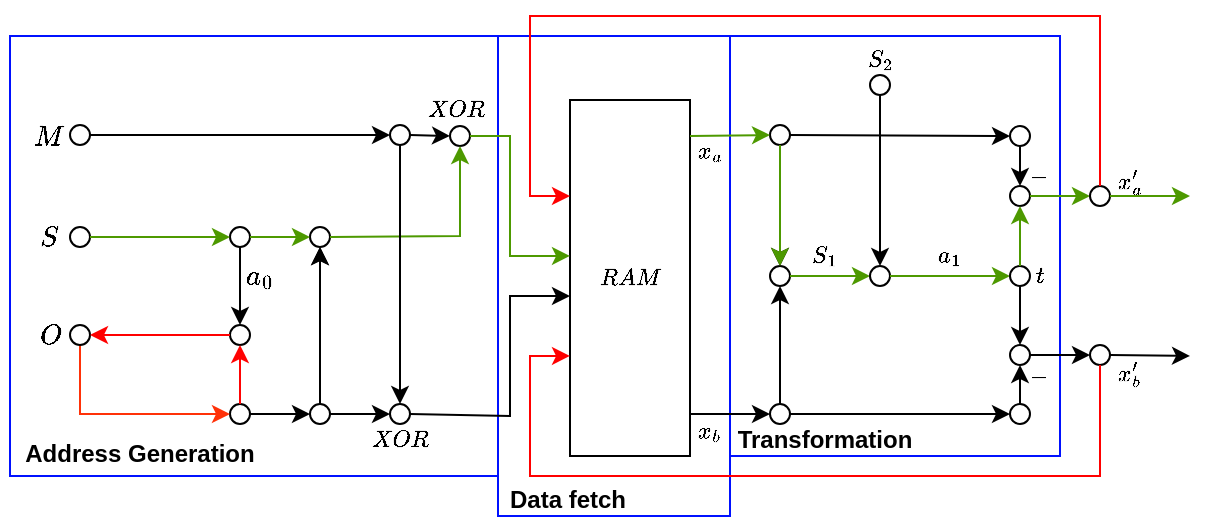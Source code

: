 <mxfile version="17.5.0" type="device"><diagram id="QK5Vd3y8bSWamSnxsiWx" name="Page-1"><mxGraphModel dx="852" dy="363" grid="1" gridSize="10" guides="1" tooltips="1" connect="1" arrows="1" fold="1" page="1" pageScale="1" pageWidth="827" pageHeight="1169" math="1" shadow="0"><root><mxCell id="0"/><mxCell id="1" parent="0"/><mxCell id="NaHwTeEY7I-Mc_121V-a-119" value="" style="rounded=0;whiteSpace=wrap;html=1;fontSize=10;fillColor=none;strokeColor=#0011FF;" vertex="1" parent="1"><mxGeometry x="50" y="70" width="244" height="220" as="geometry"/></mxCell><mxCell id="NaHwTeEY7I-Mc_121V-a-121" value="" style="rounded=0;whiteSpace=wrap;html=1;fontSize=10;fillColor=none;strokeColor=#0011FF;" vertex="1" parent="1"><mxGeometry x="410" y="70" width="165" height="210" as="geometry"/></mxCell><mxCell id="NaHwTeEY7I-Mc_121V-a-124" value="" style="rounded=0;whiteSpace=wrap;html=1;fontSize=10;fillColor=none;strokeColor=#0011FF;" vertex="1" parent="1"><mxGeometry x="294" y="70" width="116" height="240" as="geometry"/></mxCell><mxCell id="NaHwTeEY7I-Mc_121V-a-1" value="" style="ellipse;whiteSpace=wrap;html=1;aspect=fixed;" vertex="1" parent="1"><mxGeometry x="80" y="114.5" width="10" height="10" as="geometry"/></mxCell><mxCell id="NaHwTeEY7I-Mc_121V-a-3" value="" style="ellipse;whiteSpace=wrap;html=1;aspect=fixed;" vertex="1" parent="1"><mxGeometry x="240" y="114.5" width="10" height="10" as="geometry"/></mxCell><mxCell id="NaHwTeEY7I-Mc_121V-a-8" value="" style="endArrow=classic;html=1;rounded=0;exitX=1;exitY=0.5;exitDx=0;exitDy=0;entryX=0;entryY=0.5;entryDx=0;entryDy=0;" edge="1" parent="1" source="NaHwTeEY7I-Mc_121V-a-1" target="NaHwTeEY7I-Mc_121V-a-3"><mxGeometry width="50" height="50" relative="1" as="geometry"><mxPoint x="180" y="144.5" as="sourcePoint"/><mxPoint x="230" y="94.5" as="targetPoint"/></mxGeometry></mxCell><mxCell id="NaHwTeEY7I-Mc_121V-a-12" value="" style="ellipse;whiteSpace=wrap;html=1;aspect=fixed;" vertex="1" parent="1"><mxGeometry x="160" y="165.5" width="10" height="10" as="geometry"/></mxCell><mxCell id="NaHwTeEY7I-Mc_121V-a-14" value="" style="ellipse;whiteSpace=wrap;html=1;aspect=fixed;" vertex="1" parent="1"><mxGeometry x="80" y="165.5" width="10" height="10" as="geometry"/></mxCell><mxCell id="NaHwTeEY7I-Mc_121V-a-16" value="" style="endArrow=classic;html=1;rounded=0;exitX=1;exitY=0.5;exitDx=0;exitDy=0;entryX=0;entryY=0.5;entryDx=0;entryDy=0;strokeColor=#4D9900;" edge="1" parent="1" source="NaHwTeEY7I-Mc_121V-a-14" target="NaHwTeEY7I-Mc_121V-a-12"><mxGeometry width="50" height="50" relative="1" as="geometry"><mxPoint x="190" y="180.5" as="sourcePoint"/><mxPoint x="240" y="130.5" as="targetPoint"/></mxGeometry></mxCell><mxCell id="NaHwTeEY7I-Mc_121V-a-20" value="$$M$$" style="text;html=1;strokeColor=none;fillColor=none;align=center;verticalAlign=middle;whiteSpace=wrap;rounded=0;" vertex="1" parent="1"><mxGeometry x="60" y="112" width="20" height="15" as="geometry"/></mxCell><mxCell id="NaHwTeEY7I-Mc_121V-a-21" value="$$S$$" style="text;html=1;strokeColor=none;fillColor=none;align=center;verticalAlign=middle;whiteSpace=wrap;rounded=0;" vertex="1" parent="1"><mxGeometry x="60" y="163" width="20" height="15" as="geometry"/></mxCell><mxCell id="NaHwTeEY7I-Mc_121V-a-22" value="$$O$$" style="text;html=1;strokeColor=none;fillColor=none;align=center;verticalAlign=middle;whiteSpace=wrap;rounded=0;" vertex="1" parent="1"><mxGeometry x="60" y="212" width="20" height="15" as="geometry"/></mxCell><mxCell id="NaHwTeEY7I-Mc_121V-a-23" value="" style="ellipse;whiteSpace=wrap;html=1;aspect=fixed;" vertex="1" parent="1"><mxGeometry x="160" y="254" width="10" height="10" as="geometry"/></mxCell><mxCell id="NaHwTeEY7I-Mc_121V-a-24" value="" style="endArrow=classic;html=1;rounded=0;entryX=0;entryY=0.5;entryDx=0;entryDy=0;exitX=0.5;exitY=1;exitDx=0;exitDy=0;strokeColor=#FF3108;" edge="1" parent="1" source="NaHwTeEY7I-Mc_121V-a-28" target="NaHwTeEY7I-Mc_121V-a-23"><mxGeometry width="50" height="50" relative="1" as="geometry"><mxPoint x="90" y="221.5" as="sourcePoint"/><mxPoint x="180" y="151.5" as="targetPoint"/><Array as="points"><mxPoint x="85" y="259"/></Array></mxGeometry></mxCell><mxCell id="NaHwTeEY7I-Mc_121V-a-25" value="" style="ellipse;whiteSpace=wrap;html=1;aspect=fixed;" vertex="1" parent="1"><mxGeometry x="200" y="165.5" width="10" height="10" as="geometry"/></mxCell><mxCell id="NaHwTeEY7I-Mc_121V-a-26" value="" style="endArrow=classic;html=1;rounded=0;exitX=1;exitY=0.5;exitDx=0;exitDy=0;entryX=0;entryY=0.5;entryDx=0;entryDy=0;strokeColor=#4D9900;" edge="1" parent="1" source="NaHwTeEY7I-Mc_121V-a-12" target="NaHwTeEY7I-Mc_121V-a-25"><mxGeometry width="50" height="50" relative="1" as="geometry"><mxPoint x="130" y="190.5" as="sourcePoint"/><mxPoint x="180" y="140.5" as="targetPoint"/></mxGeometry></mxCell><mxCell id="NaHwTeEY7I-Mc_121V-a-28" value="" style="ellipse;whiteSpace=wrap;html=1;aspect=fixed;" vertex="1" parent="1"><mxGeometry x="80" y="214.5" width="10" height="10" as="geometry"/></mxCell><mxCell id="NaHwTeEY7I-Mc_121V-a-30" value="" style="endArrow=classic;html=1;rounded=0;exitX=0.5;exitY=1;exitDx=0;exitDy=0;entryX=0.5;entryY=0;entryDx=0;entryDy=0;" edge="1" parent="1" source="NaHwTeEY7I-Mc_121V-a-12" target="NaHwTeEY7I-Mc_121V-a-31"><mxGeometry width="50" height="50" relative="1" as="geometry"><mxPoint x="170" y="220" as="sourcePoint"/><mxPoint x="165" y="180" as="targetPoint"/></mxGeometry></mxCell><mxCell id="NaHwTeEY7I-Mc_121V-a-31" value="" style="ellipse;whiteSpace=wrap;html=1;aspect=fixed;" vertex="1" parent="1"><mxGeometry x="160" y="214.5" width="10" height="10" as="geometry"/></mxCell><mxCell id="NaHwTeEY7I-Mc_121V-a-32" value="" style="endArrow=classic;html=1;rounded=0;exitX=0.5;exitY=0;exitDx=0;exitDy=0;entryX=0.5;entryY=1;entryDx=0;entryDy=0;strokeColor=#FF0303;" edge="1" parent="1" source="NaHwTeEY7I-Mc_121V-a-23" target="NaHwTeEY7I-Mc_121V-a-31"><mxGeometry width="50" height="50" relative="1" as="geometry"><mxPoint x="170" y="241.5" as="sourcePoint"/><mxPoint x="220" y="191.5" as="targetPoint"/></mxGeometry></mxCell><mxCell id="NaHwTeEY7I-Mc_121V-a-33" value="$$a_0$$" style="text;html=1;strokeColor=none;fillColor=none;align=center;verticalAlign=middle;whiteSpace=wrap;rounded=0;" vertex="1" parent="1"><mxGeometry x="165" y="185" width="20" height="10" as="geometry"/></mxCell><mxCell id="NaHwTeEY7I-Mc_121V-a-34" value="" style="endArrow=classic;html=1;rounded=0;exitX=0;exitY=0.5;exitDx=0;exitDy=0;entryX=1;entryY=0.5;entryDx=0;entryDy=0;strokeColor=#FF0000;" edge="1" parent="1" source="NaHwTeEY7I-Mc_121V-a-31" target="NaHwTeEY7I-Mc_121V-a-28"><mxGeometry width="50" height="50" relative="1" as="geometry"><mxPoint x="160" y="214.5" as="sourcePoint"/><mxPoint x="210" y="164.5" as="targetPoint"/></mxGeometry></mxCell><mxCell id="NaHwTeEY7I-Mc_121V-a-35" value="" style="ellipse;whiteSpace=wrap;html=1;aspect=fixed;" vertex="1" parent="1"><mxGeometry x="200" y="254" width="10" height="10" as="geometry"/></mxCell><mxCell id="NaHwTeEY7I-Mc_121V-a-36" value="" style="endArrow=classic;html=1;rounded=0;strokeColor=#000000;exitX=1;exitY=0.5;exitDx=0;exitDy=0;entryX=0;entryY=0.5;entryDx=0;entryDy=0;" edge="1" parent="1" source="NaHwTeEY7I-Mc_121V-a-23" target="NaHwTeEY7I-Mc_121V-a-35"><mxGeometry width="50" height="50" relative="1" as="geometry"><mxPoint x="220" y="255" as="sourcePoint"/><mxPoint x="270" y="205" as="targetPoint"/></mxGeometry></mxCell><mxCell id="NaHwTeEY7I-Mc_121V-a-37" value="" style="endArrow=classic;html=1;rounded=0;strokeColor=#000000;exitX=0.5;exitY=0;exitDx=0;exitDy=0;entryX=0.5;entryY=1;entryDx=0;entryDy=0;" edge="1" parent="1" source="NaHwTeEY7I-Mc_121V-a-35" target="NaHwTeEY7I-Mc_121V-a-25"><mxGeometry width="50" height="50" relative="1" as="geometry"><mxPoint x="220" y="220" as="sourcePoint"/><mxPoint x="270" y="170" as="targetPoint"/></mxGeometry></mxCell><mxCell id="NaHwTeEY7I-Mc_121V-a-38" value="" style="ellipse;whiteSpace=wrap;html=1;aspect=fixed;" vertex="1" parent="1"><mxGeometry x="270" y="115" width="10" height="10" as="geometry"/></mxCell><mxCell id="NaHwTeEY7I-Mc_121V-a-39" value="" style="endArrow=classic;html=1;rounded=0;strokeColor=#4D9900;exitX=1;exitY=0.5;exitDx=0;exitDy=0;entryX=0.5;entryY=1;entryDx=0;entryDy=0;" edge="1" parent="1" source="NaHwTeEY7I-Mc_121V-a-25" target="NaHwTeEY7I-Mc_121V-a-38"><mxGeometry width="50" height="50" relative="1" as="geometry"><mxPoint x="220" y="180" as="sourcePoint"/><mxPoint x="270" y="130" as="targetPoint"/><Array as="points"><mxPoint x="275" y="170"/></Array></mxGeometry></mxCell><mxCell id="NaHwTeEY7I-Mc_121V-a-40" value="" style="endArrow=classic;html=1;rounded=0;strokeColor=#000000;exitX=1;exitY=0.5;exitDx=0;exitDy=0;entryX=0;entryY=0.5;entryDx=0;entryDy=0;" edge="1" parent="1" source="NaHwTeEY7I-Mc_121V-a-3" target="NaHwTeEY7I-Mc_121V-a-38"><mxGeometry width="50" height="50" relative="1" as="geometry"><mxPoint x="220" y="184.5" as="sourcePoint"/><mxPoint x="270" y="134.5" as="targetPoint"/></mxGeometry></mxCell><mxCell id="NaHwTeEY7I-Mc_121V-a-44" value="&lt;font style=&quot;font-size: 10px&quot;&gt;$$XOR$$&lt;/font&gt;" style="text;html=1;strokeColor=none;fillColor=none;align=center;verticalAlign=middle;whiteSpace=wrap;rounded=0;" vertex="1" parent="1"><mxGeometry x="258" y="99" width="30" height="15" as="geometry"/></mxCell><mxCell id="NaHwTeEY7I-Mc_121V-a-45" value="" style="ellipse;whiteSpace=wrap;html=1;aspect=fixed;" vertex="1" parent="1"><mxGeometry x="240" y="254" width="10" height="10" as="geometry"/></mxCell><mxCell id="NaHwTeEY7I-Mc_121V-a-46" value="" style="endArrow=classic;html=1;rounded=0;fontSize=10;strokeColor=#000000;exitX=1;exitY=0.5;exitDx=0;exitDy=0;entryX=0;entryY=0.5;entryDx=0;entryDy=0;" edge="1" parent="1" source="NaHwTeEY7I-Mc_121V-a-35" target="NaHwTeEY7I-Mc_121V-a-45"><mxGeometry width="50" height="50" relative="1" as="geometry"><mxPoint x="220" y="215" as="sourcePoint"/><mxPoint x="270" y="165" as="targetPoint"/></mxGeometry></mxCell><mxCell id="NaHwTeEY7I-Mc_121V-a-47" value="" style="endArrow=classic;html=1;rounded=0;fontSize=10;strokeColor=#000000;exitX=0.5;exitY=1;exitDx=0;exitDy=0;entryX=0.5;entryY=0;entryDx=0;entryDy=0;" edge="1" parent="1" source="NaHwTeEY7I-Mc_121V-a-3" target="NaHwTeEY7I-Mc_121V-a-45"><mxGeometry width="50" height="50" relative="1" as="geometry"><mxPoint x="220" y="180" as="sourcePoint"/><mxPoint x="270" y="130" as="targetPoint"/></mxGeometry></mxCell><mxCell id="NaHwTeEY7I-Mc_121V-a-64" value="" style="edgeStyle=orthogonalEdgeStyle;rounded=0;orthogonalLoop=1;jettySize=auto;html=1;fontSize=10;strokeColor=#000000;exitX=0.5;exitY=0;exitDx=0;exitDy=0;" edge="1" parent="1" source="NaHwTeEY7I-Mc_121V-a-35" target="NaHwTeEY7I-Mc_121V-a-25"><mxGeometry relative="1" as="geometry"/></mxCell><mxCell id="NaHwTeEY7I-Mc_121V-a-48" value="&lt;font style=&quot;font-size: 10px&quot;&gt;$$XOR$$&lt;/font&gt;" style="text;html=1;strokeColor=none;fillColor=none;align=center;verticalAlign=middle;whiteSpace=wrap;rounded=0;" vertex="1" parent="1"><mxGeometry x="230" y="264" width="30" height="15" as="geometry"/></mxCell><mxCell id="NaHwTeEY7I-Mc_121V-a-62" value="$$RAM$$" style="rounded=0;whiteSpace=wrap;html=1;fontSize=10;fillColor=#FFFFFF;" vertex="1" parent="1"><mxGeometry x="330" y="102" width="60" height="178" as="geometry"/></mxCell><mxCell id="NaHwTeEY7I-Mc_121V-a-65" value="" style="ellipse;whiteSpace=wrap;html=1;aspect=fixed;" vertex="1" parent="1"><mxGeometry x="430" y="185" width="10" height="10" as="geometry"/></mxCell><mxCell id="NaHwTeEY7I-Mc_121V-a-68" value="" style="endArrow=classic;html=1;rounded=0;fontSize=10;strokeColor=#4D9900;exitX=1;exitY=0.5;exitDx=0;exitDy=0;entryX=0;entryY=0.5;entryDx=0;entryDy=0;" edge="1" parent="1" source="NaHwTeEY7I-Mc_121V-a-65" target="NaHwTeEY7I-Mc_121V-a-69"><mxGeometry width="50" height="50" relative="1" as="geometry"><mxPoint x="480" y="230" as="sourcePoint"/><mxPoint x="480" y="190" as="targetPoint"/></mxGeometry></mxCell><mxCell id="NaHwTeEY7I-Mc_121V-a-69" value="" style="ellipse;whiteSpace=wrap;html=1;aspect=fixed;" vertex="1" parent="1"><mxGeometry x="480" y="185" width="10" height="10" as="geometry"/></mxCell><mxCell id="NaHwTeEY7I-Mc_121V-a-71" value="$$S_1$$" style="text;html=1;strokeColor=none;fillColor=none;align=center;verticalAlign=middle;whiteSpace=wrap;rounded=0;fontSize=10;" vertex="1" parent="1"><mxGeometry x="447" y="170" width="20" height="20" as="geometry"/></mxCell><mxCell id="NaHwTeEY7I-Mc_121V-a-73" value="" style="endArrow=classic;html=1;rounded=0;fontSize=10;strokeColor=#000000;entryX=0.5;entryY=0;entryDx=0;entryDy=0;exitX=0.5;exitY=1;exitDx=0;exitDy=0;" edge="1" parent="1" source="NaHwTeEY7I-Mc_121V-a-75" target="NaHwTeEY7I-Mc_121V-a-69"><mxGeometry width="50" height="50" relative="1" as="geometry"><mxPoint x="485" y="140" as="sourcePoint"/><mxPoint x="490" y="180" as="targetPoint"/></mxGeometry></mxCell><mxCell id="NaHwTeEY7I-Mc_121V-a-75" value="" style="ellipse;whiteSpace=wrap;html=1;aspect=fixed;" vertex="1" parent="1"><mxGeometry x="480" y="89.5" width="10" height="10" as="geometry"/></mxCell><mxCell id="NaHwTeEY7I-Mc_121V-a-76" value="$$S_2$$" style="text;html=1;strokeColor=none;fillColor=none;align=center;verticalAlign=middle;whiteSpace=wrap;rounded=0;fontSize=10;" vertex="1" parent="1"><mxGeometry x="477.5" y="75.5" width="15" height="13" as="geometry"/></mxCell><mxCell id="NaHwTeEY7I-Mc_121V-a-77" value="" style="endArrow=classic;html=1;rounded=0;fontSize=10;strokeColor=#4D9900;exitX=1;exitY=0.5;exitDx=0;exitDy=0;entryX=0;entryY=0.5;entryDx=0;entryDy=0;" edge="1" parent="1" source="NaHwTeEY7I-Mc_121V-a-69" target="NaHwTeEY7I-Mc_121V-a-87"><mxGeometry width="50" height="50" relative="1" as="geometry"><mxPoint x="550" y="210" as="sourcePoint"/><mxPoint x="550" y="190" as="targetPoint"/></mxGeometry></mxCell><mxCell id="NaHwTeEY7I-Mc_121V-a-78" value="$$a_1$$" style="text;html=1;strokeColor=none;fillColor=none;align=center;verticalAlign=middle;whiteSpace=wrap;rounded=0;fontSize=10;" vertex="1" parent="1"><mxGeometry x="510" y="170" width="20" height="20" as="geometry"/></mxCell><mxCell id="NaHwTeEY7I-Mc_121V-a-79" value="" style="ellipse;whiteSpace=wrap;html=1;aspect=fixed;" vertex="1" parent="1"><mxGeometry x="430" y="254" width="10" height="10" as="geometry"/></mxCell><mxCell id="NaHwTeEY7I-Mc_121V-a-80" value="" style="ellipse;whiteSpace=wrap;html=1;aspect=fixed;" vertex="1" parent="1"><mxGeometry x="430" y="114.5" width="10" height="10" as="geometry"/></mxCell><mxCell id="NaHwTeEY7I-Mc_121V-a-81" value="" style="endArrow=classic;html=1;rounded=0;fontSize=10;strokeColor=#4D9900;exitX=0;exitY=0;exitDx=0;exitDy=0;entryX=0;entryY=0.5;entryDx=0;entryDy=0;" edge="1" parent="1" source="NaHwTeEY7I-Mc_121V-a-105" target="NaHwTeEY7I-Mc_121V-a-80"><mxGeometry width="50" height="50" relative="1" as="geometry"><mxPoint x="460" y="210" as="sourcePoint"/><mxPoint x="510" y="160" as="targetPoint"/></mxGeometry></mxCell><mxCell id="NaHwTeEY7I-Mc_121V-a-82" value="" style="endArrow=classic;html=1;rounded=0;fontSize=10;strokeColor=#000000;exitX=1;exitY=0.5;exitDx=0;exitDy=0;entryX=0;entryY=0.5;entryDx=0;entryDy=0;" edge="1" parent="1" target="NaHwTeEY7I-Mc_121V-a-79"><mxGeometry width="50" height="50" relative="1" as="geometry"><mxPoint x="390" y="259" as="sourcePoint"/><mxPoint x="420" y="260" as="targetPoint"/></mxGeometry></mxCell><mxCell id="NaHwTeEY7I-Mc_121V-a-83" value="" style="endArrow=classic;html=1;rounded=0;fontSize=10;strokeColor=#000000;exitX=0.5;exitY=0;exitDx=0;exitDy=0;entryX=0.5;entryY=1;entryDx=0;entryDy=0;" edge="1" parent="1" source="NaHwTeEY7I-Mc_121V-a-79" target="NaHwTeEY7I-Mc_121V-a-65"><mxGeometry width="50" height="50" relative="1" as="geometry"><mxPoint x="410" y="270" as="sourcePoint"/><mxPoint x="460" y="220" as="targetPoint"/></mxGeometry></mxCell><mxCell id="NaHwTeEY7I-Mc_121V-a-84" value="" style="endArrow=classic;html=1;rounded=0;fontSize=10;strokeColor=#000000;exitX=0.5;exitY=1;exitDx=0;exitDy=0;entryX=0.5;entryY=0;entryDx=0;entryDy=0;" edge="1" parent="1" source="NaHwTeEY7I-Mc_121V-a-80" target="NaHwTeEY7I-Mc_121V-a-65"><mxGeometry width="50" height="50" relative="1" as="geometry"><mxPoint x="470" y="230" as="sourcePoint"/><mxPoint x="520" y="180" as="targetPoint"/></mxGeometry></mxCell><mxCell id="NaHwTeEY7I-Mc_121V-a-85" value="" style="endArrow=classic;html=1;rounded=0;fontSize=10;strokeColor=#000000;exitX=1;exitY=0.5;exitDx=0;exitDy=0;entryX=0;entryY=0.5;entryDx=0;entryDy=0;" edge="1" parent="1" source="NaHwTeEY7I-Mc_121V-a-80" target="NaHwTeEY7I-Mc_121V-a-90"><mxGeometry width="50" height="50" relative="1" as="geometry"><mxPoint x="540" y="210" as="sourcePoint"/><mxPoint x="550" y="120" as="targetPoint"/></mxGeometry></mxCell><mxCell id="NaHwTeEY7I-Mc_121V-a-87" value="" style="ellipse;whiteSpace=wrap;html=1;aspect=fixed;" vertex="1" parent="1"><mxGeometry x="550" y="185" width="10" height="10" as="geometry"/></mxCell><mxCell id="NaHwTeEY7I-Mc_121V-a-88" value="" style="endArrow=classic;html=1;rounded=0;fontSize=10;strokeColor=#000000;exitX=1;exitY=0.5;exitDx=0;exitDy=0;entryX=0;entryY=0.5;entryDx=0;entryDy=0;" edge="1" parent="1" source="NaHwTeEY7I-Mc_121V-a-79" target="NaHwTeEY7I-Mc_121V-a-89"><mxGeometry width="50" height="50" relative="1" as="geometry"><mxPoint x="510" y="200" as="sourcePoint"/><mxPoint x="550" y="260" as="targetPoint"/></mxGeometry></mxCell><mxCell id="NaHwTeEY7I-Mc_121V-a-89" value="" style="ellipse;whiteSpace=wrap;html=1;aspect=fixed;" vertex="1" parent="1"><mxGeometry x="550" y="254" width="10" height="10" as="geometry"/></mxCell><mxCell id="NaHwTeEY7I-Mc_121V-a-90" value="" style="ellipse;whiteSpace=wrap;html=1;aspect=fixed;" vertex="1" parent="1"><mxGeometry x="550" y="115" width="10" height="10" as="geometry"/></mxCell><mxCell id="NaHwTeEY7I-Mc_121V-a-92" value="" style="endArrow=classic;html=1;rounded=0;fontSize=10;strokeColor=#000000;exitX=0.5;exitY=0;exitDx=0;exitDy=0;entryX=0.5;entryY=1;entryDx=0;entryDy=0;" edge="1" parent="1" source="NaHwTeEY7I-Mc_121V-a-89" target="NaHwTeEY7I-Mc_121V-a-95"><mxGeometry width="50" height="50" relative="1" as="geometry"><mxPoint x="520" y="200" as="sourcePoint"/><mxPoint x="555" y="230" as="targetPoint"/></mxGeometry></mxCell><mxCell id="NaHwTeEY7I-Mc_121V-a-95" value="" style="ellipse;whiteSpace=wrap;html=1;aspect=fixed;" vertex="1" parent="1"><mxGeometry x="550" y="224.5" width="10" height="10" as="geometry"/></mxCell><mxCell id="NaHwTeEY7I-Mc_121V-a-94" value="" style="ellipse;whiteSpace=wrap;html=1;aspect=fixed;" vertex="1" parent="1"><mxGeometry x="550" y="145" width="10" height="10" as="geometry"/></mxCell><mxCell id="NaHwTeEY7I-Mc_121V-a-97" value="" style="endArrow=classic;html=1;rounded=0;fontSize=10;strokeColor=#000000;exitX=0.5;exitY=1;exitDx=0;exitDy=0;entryX=0.5;entryY=0;entryDx=0;entryDy=0;" edge="1" parent="1" source="NaHwTeEY7I-Mc_121V-a-90" target="NaHwTeEY7I-Mc_121V-a-94"><mxGeometry width="50" height="50" relative="1" as="geometry"><mxPoint x="530" y="180" as="sourcePoint"/><mxPoint x="580" y="130" as="targetPoint"/></mxGeometry></mxCell><mxCell id="NaHwTeEY7I-Mc_121V-a-98" value="" style="endArrow=classic;html=1;rounded=0;fontSize=10;strokeColor=#4D9900;exitX=0.5;exitY=0;exitDx=0;exitDy=0;entryX=0.5;entryY=1;entryDx=0;entryDy=0;" edge="1" parent="1" source="NaHwTeEY7I-Mc_121V-a-87" target="NaHwTeEY7I-Mc_121V-a-94"><mxGeometry width="50" height="50" relative="1" as="geometry"><mxPoint x="560" y="200" as="sourcePoint"/><mxPoint x="610" y="150" as="targetPoint"/></mxGeometry></mxCell><mxCell id="NaHwTeEY7I-Mc_121V-a-99" value="" style="endArrow=classic;html=1;rounded=0;fontSize=10;strokeColor=#000000;exitX=0.5;exitY=1;exitDx=0;exitDy=0;entryX=0.5;entryY=0;entryDx=0;entryDy=0;" edge="1" parent="1" source="NaHwTeEY7I-Mc_121V-a-87" target="NaHwTeEY7I-Mc_121V-a-95"><mxGeometry width="50" height="50" relative="1" as="geometry"><mxPoint x="560" y="210" as="sourcePoint"/><mxPoint x="610" y="160" as="targetPoint"/></mxGeometry></mxCell><mxCell id="NaHwTeEY7I-Mc_121V-a-100" value="$$t$$" style="text;html=1;strokeColor=none;fillColor=none;align=center;verticalAlign=middle;whiteSpace=wrap;rounded=0;fontSize=10;" vertex="1" parent="1"><mxGeometry x="560" y="185" width="10" height="10" as="geometry"/></mxCell><mxCell id="NaHwTeEY7I-Mc_121V-a-101" value="$$-$$" style="text;html=1;strokeColor=none;fillColor=none;align=center;verticalAlign=middle;whiteSpace=wrap;rounded=0;fontSize=10;" vertex="1" parent="1"><mxGeometry x="555" y="234.5" width="20" height="11.5" as="geometry"/></mxCell><mxCell id="NaHwTeEY7I-Mc_121V-a-102" value="$$-$$" style="text;html=1;strokeColor=none;fillColor=none;align=center;verticalAlign=middle;whiteSpace=wrap;rounded=0;fontSize=10;" vertex="1" parent="1"><mxGeometry x="555" y="135" width="20" height="10" as="geometry"/></mxCell><mxCell id="NaHwTeEY7I-Mc_121V-a-103" value="" style="endArrow=classic;html=1;rounded=0;fontSize=10;strokeColor=#4D9900;exitX=1;exitY=0.5;exitDx=0;exitDy=0;entryX=0;entryY=0.5;entryDx=0;entryDy=0;" edge="1" parent="1" source="NaHwTeEY7I-Mc_121V-a-94" target="NaHwTeEY7I-Mc_121V-a-108"><mxGeometry width="50" height="50" relative="1" as="geometry"><mxPoint x="590" y="170" as="sourcePoint"/><mxPoint x="590" y="150" as="targetPoint"/></mxGeometry></mxCell><mxCell id="NaHwTeEY7I-Mc_121V-a-104" value="" style="endArrow=classic;html=1;rounded=0;fontSize=10;strokeColor=#000000;exitX=1;exitY=0.5;exitDx=0;exitDy=0;entryX=0;entryY=0.5;entryDx=0;entryDy=0;" edge="1" parent="1" source="NaHwTeEY7I-Mc_121V-a-95" target="NaHwTeEY7I-Mc_121V-a-110"><mxGeometry width="50" height="50" relative="1" as="geometry"><mxPoint x="570" y="230" as="sourcePoint"/><mxPoint x="580" y="230" as="targetPoint"/></mxGeometry></mxCell><mxCell id="NaHwTeEY7I-Mc_121V-a-106" value="" style="edgeStyle=orthogonalEdgeStyle;rounded=0;orthogonalLoop=1;jettySize=auto;html=1;fontSize=10;strokeColor=#4D9900;exitX=0.5;exitY=1;exitDx=0;exitDy=0;" edge="1" parent="1" source="NaHwTeEY7I-Mc_121V-a-80" target="NaHwTeEY7I-Mc_121V-a-65"><mxGeometry relative="1" as="geometry"/></mxCell><mxCell id="NaHwTeEY7I-Mc_121V-a-105" value="$$x_a$$" style="text;html=1;strokeColor=none;fillColor=none;align=center;verticalAlign=middle;whiteSpace=wrap;rounded=0;fontSize=10;" vertex="1" parent="1"><mxGeometry x="390" y="120" width="20" height="15" as="geometry"/></mxCell><mxCell id="NaHwTeEY7I-Mc_121V-a-107" value="$$x_b$$" style="text;html=1;strokeColor=none;fillColor=none;align=center;verticalAlign=middle;whiteSpace=wrap;rounded=0;fontSize=10;" vertex="1" parent="1"><mxGeometry x="390" y="260" width="20" height="16.5" as="geometry"/></mxCell><mxCell id="NaHwTeEY7I-Mc_121V-a-108" value="" style="ellipse;whiteSpace=wrap;html=1;aspect=fixed;" vertex="1" parent="1"><mxGeometry x="590" y="145" width="10" height="10" as="geometry"/></mxCell><mxCell id="NaHwTeEY7I-Mc_121V-a-110" value="" style="ellipse;whiteSpace=wrap;html=1;aspect=fixed;" vertex="1" parent="1"><mxGeometry x="590" y="224.5" width="10" height="10" as="geometry"/></mxCell><mxCell id="NaHwTeEY7I-Mc_121V-a-111" value="" style="endArrow=classic;html=1;rounded=0;fontSize=10;strokeColor=#FF0000;exitX=0.5;exitY=0;exitDx=0;exitDy=0;entryX=0;entryY=0.27;entryDx=0;entryDy=0;entryPerimeter=0;" edge="1" parent="1" source="NaHwTeEY7I-Mc_121V-a-108" target="NaHwTeEY7I-Mc_121V-a-62"><mxGeometry width="50" height="50" relative="1" as="geometry"><mxPoint x="640" y="150" as="sourcePoint"/><mxPoint x="600" y="160" as="targetPoint"/><Array as="points"><mxPoint x="595" y="60"/><mxPoint x="310" y="60"/><mxPoint x="310" y="150"/></Array></mxGeometry></mxCell><mxCell id="NaHwTeEY7I-Mc_121V-a-112" value="" style="endArrow=classic;html=1;rounded=0;fontSize=10;strokeColor=#FF0000;exitX=0.5;exitY=1;exitDx=0;exitDy=0;entryX=0;entryY=0.719;entryDx=0;entryDy=0;entryPerimeter=0;" edge="1" parent="1" source="NaHwTeEY7I-Mc_121V-a-110" target="NaHwTeEY7I-Mc_121V-a-62"><mxGeometry width="50" height="50" relative="1" as="geometry"><mxPoint x="540" y="270" as="sourcePoint"/><mxPoint x="330" y="270" as="targetPoint"/><Array as="points"><mxPoint x="595" y="290"/><mxPoint x="310" y="290"/><mxPoint x="310" y="230"/></Array></mxGeometry></mxCell><mxCell id="NaHwTeEY7I-Mc_121V-a-113" value="$$x_a'$$" style="text;html=1;strokeColor=none;fillColor=none;align=center;verticalAlign=middle;whiteSpace=wrap;rounded=0;fontSize=10;" vertex="1" parent="1"><mxGeometry x="600" y="135" width="20" height="15" as="geometry"/></mxCell><mxCell id="NaHwTeEY7I-Mc_121V-a-114" value="$$x_b'$$" style="text;html=1;strokeColor=none;fillColor=none;align=center;verticalAlign=middle;whiteSpace=wrap;rounded=0;fontSize=10;" vertex="1" parent="1"><mxGeometry x="600" y="231" width="20" height="15" as="geometry"/></mxCell><mxCell id="NaHwTeEY7I-Mc_121V-a-115" value="" style="endArrow=classic;html=1;rounded=0;fontSize=10;strokeColor=#4D9900;exitX=0;exitY=1;exitDx=0;exitDy=0;" edge="1" parent="1" source="NaHwTeEY7I-Mc_121V-a-113"><mxGeometry width="50" height="50" relative="1" as="geometry"><mxPoint x="570" y="200" as="sourcePoint"/><mxPoint x="640" y="150" as="targetPoint"/></mxGeometry></mxCell><mxCell id="NaHwTeEY7I-Mc_121V-a-116" value="" style="endArrow=classic;html=1;rounded=0;fontSize=10;strokeColor=#000000;exitX=1;exitY=0.5;exitDx=0;exitDy=0;" edge="1" parent="1" source="NaHwTeEY7I-Mc_121V-a-110"><mxGeometry width="50" height="50" relative="1" as="geometry"><mxPoint x="620" y="240" as="sourcePoint"/><mxPoint x="640" y="230" as="targetPoint"/></mxGeometry></mxCell><mxCell id="NaHwTeEY7I-Mc_121V-a-117" value="" style="endArrow=classic;html=1;rounded=0;fontSize=10;strokeColor=#4D9900;exitX=1;exitY=0.5;exitDx=0;exitDy=0;entryX=0;entryY=0.438;entryDx=0;entryDy=0;entryPerimeter=0;" edge="1" parent="1" source="NaHwTeEY7I-Mc_121V-a-38" target="NaHwTeEY7I-Mc_121V-a-62"><mxGeometry width="50" height="50" relative="1" as="geometry"><mxPoint x="290" y="130" as="sourcePoint"/><mxPoint x="490" y="180" as="targetPoint"/><Array as="points"><mxPoint x="300" y="120"/><mxPoint x="300" y="180"/></Array></mxGeometry></mxCell><mxCell id="NaHwTeEY7I-Mc_121V-a-118" value="" style="endArrow=classic;html=1;rounded=0;fontSize=10;strokeColor=#000000;exitX=1;exitY=0.5;exitDx=0;exitDy=0;" edge="1" parent="1" source="NaHwTeEY7I-Mc_121V-a-45"><mxGeometry width="50" height="50" relative="1" as="geometry"><mxPoint x="260" y="250" as="sourcePoint"/><mxPoint x="330" y="200" as="targetPoint"/><Array as="points"><mxPoint x="300" y="260"/><mxPoint x="300" y="200"/></Array></mxGeometry></mxCell><mxCell id="NaHwTeEY7I-Mc_121V-a-120" value="&lt;b&gt;&lt;font style=&quot;font-size: 12px&quot;&gt;Address Generation&lt;/font&gt;&lt;/b&gt;" style="text;html=1;strokeColor=none;fillColor=none;align=center;verticalAlign=middle;whiteSpace=wrap;rounded=0;fontSize=10;" vertex="1" parent="1"><mxGeometry x="45" y="264" width="140" height="30" as="geometry"/></mxCell><mxCell id="NaHwTeEY7I-Mc_121V-a-123" value="&lt;b&gt;&lt;font style=&quot;font-size: 12px&quot;&gt;Transformation&lt;/font&gt;&lt;/b&gt;" style="text;html=1;strokeColor=none;fillColor=none;align=center;verticalAlign=middle;whiteSpace=wrap;rounded=0;fontSize=10;" vertex="1" parent="1"><mxGeometry x="400.5" y="256.5" width="113" height="30" as="geometry"/></mxCell><mxCell id="NaHwTeEY7I-Mc_121V-a-125" value="&lt;b&gt;&lt;font style=&quot;font-size: 12px&quot;&gt;Data fetch&lt;/font&gt;&lt;/b&gt;" style="text;html=1;strokeColor=none;fillColor=none;align=center;verticalAlign=middle;whiteSpace=wrap;rounded=0;fontSize=10;" vertex="1" parent="1"><mxGeometry x="290" y="286.5" width="78" height="30" as="geometry"/></mxCell></root></mxGraphModel></diagram></mxfile>